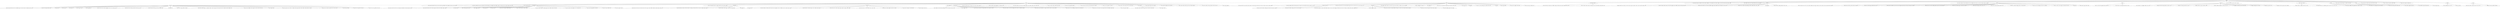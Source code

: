 strict digraph  {
	"['unknown']
196" -> "['node']
113";
	"['unknown']
196" -> "['fail']
31";
	"['unknown']
196" -> "['data', 'stream', 'thread']
2";
	"['unknown']
196" -> "['file', 'directori', 'memori', 'case', 'manag', 'write', 'load', 'system', 'checkpoint', 'set', 'state', 'fsimag', 'exist', 'number', '\
snapshot', 'sync', 'refer', 'base', 'index', 'class', 'perform', 'author']
1";
	"['unknown']
196" -> "['hdfs', 'exception', 'block', 'time', 'call', 'stream', 'default', 'locat', 'trunk', 'dfsinput']
1";
	"['unknown']
196" -> "['block']
6";
	"['unknown']
196" -> "['start', 'process', 'manag', 'call', 'system', 'deadlock', 'state', 'lock', 'understand', 'mode', 'report', 'sync', 'order', 'safe', '\
upgrad', 'distribut', 'command']
1";
	"['unknown']
196" -> "['hdfs']
13";
	"['unknown']
196" -> "['name']
2";
	"['unknown']
196" -> "['exception']
9";
	"['unknown']
196" -> "['start', 'case', 'config', 'restart', 'chang', 'network', 'topolog']
1";
	"['unknown']
196" -> "['directori', 'remov', 'memori']
2";
	"['unknown']
196" -> "['file']
3";
	"['unknown']
196" -> "['edit', 'thread', 'call', 'hang', 'timeout', 'rpc', 'standbi', 'crash', 'prevent']
1";
	"['unknown']
196" -> "['edit']
3";
	"['unknown']
196" -> "['time', 'timeout', 'close', 'connect', 'read', 'socket', 'network', 'host', 'hftp']
1";
	"['unknown']
196" -> "['add', 'set', 'connect', 'servic', 'token', 'method', 'deleg']
1";
	"['unknown']
196" -> "['process', 'creat', 'condit', 'race', 'perform', 'lib']
1";
	"['unknown']
196" -> "['detect']
2";
	"['unknown']
196" -> "['stream']
2";
	"['node']
113" -> "['node', 'fail']
41";
	"['node']
113" -> "['node', 'hdfs', 'data', 'block', 'file', 'time', 'case', 'write', 'cluster', 'close', 'understand', 'result', 'implement', 'corrupt', '\
sync', 'loss', 'prevent']
1";
	"['node']
113" -> "['node', 'name', 'exception', 'file', 'time', 'case', 'manag', 'call', 'system', 'problem', 'close', 'understand', 'cache', 'dfsclient', '\
continu', 'leas', 'chang', 'exist', 'stay', 'condit', 'attempt', 'object', 'renew']
1";
	"['node']
113" -> "['node', 'start', 'name', 'file']
2";
	"['node']
113" -> "['node', 'name']
26";
	"['node']
113" -> "['node', 'data', 'exception', 'thread', 'error', 'process', 'hang', 'throw', 'creat', 'situat', 'respons']
1";
	"['node']
113" -> "['node', 'hdfs']
6";
	"['node']
113" -> "['node', 'data']
10";
	"['node']
113" -> "['node', 'exception']
3";
	"['node']
113" -> "['node', 'block']
7";
	"['node']
113" -> "['node', 'time', 'thread', 'process', 'test', 'hang', 'wait', 'code', 'assum', 'region', 'introduc']
1";
	"['node']
113" -> "['node', 'edit', 'directori', 'config', 'checkpoint', 'valu', 'shutdown', 'level']
1";
	"['node']
113" -> "['node', 'thread', 'manag', 'write', 'system', 'lock', 'safemod', 'check', 'return', 'heartbeat', 'function', 'releas', 'monitor', '\
find']
1";
	"['node']
113" -> "['node', 'edit', 'memori', 'cluster', 'standbi', 'share', 'flush']
1";
	"['node']
113" -> "['node', 'start', 'close', 'hadoop', 'shutdown']
1";
	"['node']
113" -> "['node', 'hang', 'timeout', 'connect', 'read', 'imag', 'fsimag', 'crash', 'transfer']
1";
	"['node']
113" -> "['node', 'error', 'call', 'connect', 'exit', 'regist']
1";
	"['node']
113" -> "['node', 'process', 'restart', 'cluster', 'setup', 'give', 'kill', 'situat', 'qjm']
1";
	"['node']
113" -> "['node', 'memori']
2";
	"['node']
113" -> "['node', 'manag', 'check', 'leas', 'loop', 'scenario']
1";
	"['node']
113" -> "['node', 'problem', 'deadlock', 'follow', 'branch', 'find']
1";
	"['node']
113" -> "['node', 'restart', 'chang', 'second', 'valu', 'order', 'requir', 'balanc', 'daemon']
1";
	"['node']
113" -> "['node', 'mode', 'number', 'allow', 'bulk', 'encount', 'situat', 'drop', 'sourc']
1";
	"['node']
113" -> "['node', 'cache', 'implement']
1";
	"['fail']
31" -> "['fail', 'name', 'hdfs', 'file', 'time', 'memori', 'process', 'manag', 'write', 'hang', 'state', 'read', 'handl', 'server', 'limit', '\
leas', 'structur', 'expir', 'move', 'updat', 'commit']
1";
	"['fail']
31" -> "['fail', 'hdfs', 'exception', 'block', 'file', 'thread', 'manag', 'recov', 'close', 'leas', 'crash', 'complet', 'condit', 'releas', '\
monitor', 'one', 'note']
1";
	"['fail']
31" -> "['directori', 'fail', 'name']
2";
	"['fail']
31" -> "['fail', 'data', 'start', 'load', 'add', 'set', 'read', 'imag', 'fsimag', 'disk', 'code', 'order', 'loss', 'prevent', 'store', '\
one', 'copi', 'succeed', 'user']
1";
	"['fail']
31" -> "['fail', 'hdfs']
6";
	"['fail']
31" -> "['fail', 'exception', 'memori', 'thread', 'error', 'process', 'test', 'recov', 'state', 'handl', 'rpc', 'shutdown', 'level', 'catch', '\
handler']
1";
	"['fail']
31" -> "['directori', 'checkpoint', 'fail', 'memori']
2";
	"['fail']
31" -> "['fail', 'exception']
4";
	"['fail']
31" -> "['fail', 'file', 'time', 'error', 'manag', 'detect', 'add', 'timeout', 'condit', 'latenc', 'journal', 'delay']
1";
	"['fail']
31" -> "['fail', 'start', 'error']
2";
	"['fail']
31" -> "['fail', 'block']
3";
	"['fail']
31" -> "['fail', 'file', 'test', 'hang', 'problem', 'close', 'append', 'follow', 'index']
1";
	"['fail']
31" -> "['edit', 'fail']
2";
	"['fail']
31" -> "['process', 'fail', 'problem']
2";
	"['fail']
31" -> "['fail', 'close', 'lock', 'standbi', 'switch', 'delay']
1";
	"['fail']
31" -> "['fail', 'leas', 'path', 'save', 'namespac', 'star']
1";
	"['data', 'stream', 'thread']
2" -> "['data', 'block', 'thread', 'call', 'config', 'write', 'deadlock', 'stream', 'lock', 'function', 'output', 'object', 'dfsoutput', '\
form', 'queue']
1";
	"['data', 'stream', 'thread']
2" -> "['data', 'file', 'memori', 'thread', 'stream', 'add', 'timeout', 'set', 'creat', 'cache', 'dfsclient', 'period', 'gateway', 'open']
\
1";
	"['block']
6" -> "['exception', 'block', 'file', 'call', 'system', 'recov', 'throw', 'limit', 'result', 'leas', 'number', 'structur', 'return', 'releas', '\
index', 'pointer', 'null']
1";
	"['block']
6" -> "['block', 'file', 'directori', 'memori', 'process', 'call', 'lock', 'disk', 'function', 'reduc', 'fsdataset', 'scanner', 'info', '\
batch', 'diff', 'scan']
1";
	"['block']
6" -> "['block', 'file', 'time', 'thread', 'test', 'write', 'detect', 'understand', 'replica', 'report', 'append', 'loop', 'race', 'scanner', '\
byte', 'writer', 'pool']
1";
	"['block']
6" -> "['block', 'file', 'error', 'replica', 'report', 'append', 'loop', 'corrupt', 'complet', 'factor', 'reader', 'writer']
1";
	"['block']
6" -> "['block', 'append']
1";
	"['block']
6" -> "['block', 'start', 'detect', 'safemod', 'snapshot', 'structur', 'count']
1";
	"['hdfs']
13" -> "['hdfs', 'edit', 'memori', 'case', 'write', 'jira', 'read', 'replica', 'implement', 'provid', 'share', 'design', 'base', 'requir', '\
option', 'count', 'record', 'protocol', 'detail', 'commit']
1";
	"['hdfs']
13" -> "['hdfs', 'data', 'case', 'cluster', 'set', 'limit', 'center', 'host', 'admin']
1";
	"['hdfs']
13" -> "['hdfs', 'file', 'call', 'config', 'system', 'deadlock', 'cache', 'sync']
1";
	"['hdfs']
13" -> "['hdfs', 'thread', 'call', 'deadlock', 'close', 'state', 'lock', 'creat', 'handl', 'continu', 'chang', 'wait', 'loop', 'give', '\
interrupt', 'end', 'object']
1";
	"['hdfs']
13" -> "['hdfs', 'time', 'case', 'write', 'imag', 'snapshot', 'support', 'region', 'copi', 'detail', 'filesystem']
1";
	"['hdfs']
13" -> "['hdfs', 'case', 'test', 'handl', 'crash', 'saw', 'branch', 'situat', 'defect']
1";
	"['hdfs']
13" -> "['hdfs', 'hang', 'add', 'timeout', 'connect', 'socket', 'web']
1";
	"['hdfs']
13" -> "['hdfs', 'memori', 'connect', 'give', 'defect', 'applic', 'leak', 'lib']
1";
	"['hdfs']
13" -> "['hdfs', 'error', 'understand', 'dfsclient', 'follow', 'order', 'packag', 'patch']
1";
	"['hdfs']
13" -> "['hdfs', 'detect', 'restart', 'implement', 'fix', 'path', 'save', 'namespac']
1";
	"['hdfs']
13" -> "['hdfs', 'jira', 'cluster', 'order', 'design', 'releas', 'upgrad', 'level', 'task']
1";
	"['hdfs']
13" -> "['hdfs', 'avail']
1";
	"['hdfs']
13" -> "['hdfs', 'timeout', 'imag', 'transfer', 'branch']
1";
	"['name']
2" -> "['name', 'jira', 'system', 'add', 'understand', 'discuss', 'page', 'uri']
1";
	"['name']
2" -> "['name', 'directori', 'write', 'imag', 'check', 'fsimag', 'exist', 'return']
1";
	"['exception']
9" -> "['name', 'exception', 'error', 'checkpoint', 'hadoop', 'server', 'stop']
1";
	"['exception']
9" -> "['exception', 'block', 'thread', 'hang', 'hadoop', 'class', 'defect', 'receiv']
1";
	"['exception']
9" -> "['exception', 'edit', 'directori', 'standbi', 'delet', 'share']
1";
	"['exception']
9" -> "['exception', 'directori', 'jira', 'throw', 'snapshot', 'current']
1";
	"['exception']
9" -> "['exception', 'checkpoint', 'hadoop', 'server', 'fsimag', 'class', 'java']
1";
	"['exception']
9" -> "['exception', 'call', 'enabl', 'secur', 'token', 'deleg', 'fetch']
1";
	"['exception']
9" -> "['exception', 'standbi', 'exist', 'work', 'qjm']
1";
	"['exception']
9" -> "['exception', 'saw', 'center', 'send']
1";
	"['exception']
9" -> "['exception', 'mode', 'safe', 'current', 'polici', 'correspond']
1";
	"['directori', 'remov', 'memori']
2" -> "['directori', 'memori', 'jira', 'address', 'scenario', 'bug', 'remov']
1";
	"['directori', 'remov', 'memori']
2" -> "['edit', 'directori', 'memori', 'error', 'checkpoint', 'stream', 'list', 'space', 'exit', 'sync', 'remov', 'race']
1";
	"['file']
3" -> "['file', 'directori', 'checkpoint', 'restart', 'safemod', 'delet', 'snapshot', 'structur']
1";
	"['file']
3" -> "['file', 'manag', 'jira', 'issu', 'support', 'option', 'record', 'journal']
1";
	"['file']
3" -> "['file', 'edit', 'creat', 'report', 'corrupt', 'follow', 'path']
1";
	"['edit']
3" -> "['edit', 'directori', 'config', 'share', 'allow']
1";
	"['edit']
3" -> "['edit', 'deadlock', 'lock', 'imag', 'fsimag', 'fsedit']
1";
	"['edit']
3" -> "['edit', 'load', 'handl', 'input']
1";
	"['detect']
2" -> "['detect', 'deadlock', 'lock', 'leas', 'renew']
1";
	"['detect']
2" -> "['detect', 'list', 'output']
1";
	"['stream']
2" -> "['stream', 'limit', 'number', 'return', 'valu', 'input', 'work', 'java', 'byte']
1";
	"['stream']
2" -> "['deadlock', 'stream', 'close', 'dfsclient', 'dfsoutput']
1";
	"['node', 'fail']
41" -> "['node', 'fail', 'name', 'hdfs', 'data', 'start', 'test', 'understand', 'servic', 'store', 'class', 'access', 'web', 'multipl', '\
map', 'trace', 'root']
1";
	"['node', 'fail']
41" -> "['node', 'limit', 'time', 'fail', 'problem', 'block']
2";
	"['node', 'fail']
41" -> "['node', 'fail', 'data']
11";
	"['node', 'fail']
41" -> "['node', 'fail', 'name']
4";
	"['node', 'fail']
41" -> "['node', 'hdfs', 'fail']
2";
	"['node', 'fail']
41" -> "['node', 'fail', 'crash', 'block']
2";
	"['node', 'fail']
41" -> "['node', 'fail', 'exception']
3";
	"['node', 'fail']
41" -> "['node', 'fail', 'start', 'edit', 'test', 'detect', 'checkpoint', 'state', 'exit', 'servic', 'backup', 'catch']
1";
	"['node', 'fail']
41" -> "['node', 'fail', 'edit', 'case', 'process', 'call', 'cache', 'enabl', 'custom', 'record']
1";
	"['node', 'fail']
41" -> "['node', 'fail', 'memori', 'thread', 'error', 'load', 'creat', 'monitor', 'gener']
1";
	"['node', 'fail']
41" -> "['node', 'fail', 'start']
3";
	"['node', 'fail']
41" -> "['node', 'fail', 'file', 'connect', 'dfsclient', 'checksum']
1";
	"['node', 'fail']
41" -> "['node', 'fail', 'jira', 'state', 'standbi', 'issu', 'implement', 'address', 'corrupt', 'avail', 'setup', 'refer', 'design', 'prevent', '\
refus', 'transport', 'respect', 'command', 'split']
1";
	"['node', 'fail']
41" -> "['node', 'fail', 'load', 'checkpoint', 'cluster', 'imag', 'secur', 'assum', 'requir', 'expir', 'merg']
1";
	"['node', 'fail']
41" -> "['node', 'call', 'fail', 'hang']
2";
	"['node', 'fail']
41" -> "['node', 'fail', 'process', 'add', 'rpc', 'cache', 'issu', 'append', 'provid', 'setup', 'support', 'network', 'attempt', 'renam', '\
applic', 'proxi', 'request']
1";
	"['node', 'fail']
41" -> "['node', 'fail', 'error', 'process', 'give', 'token', 'base', 'web', 'expir', 'renew']
1";
	"['node', 'fail']
41" -> "['node', 'fail', 'test', 'backup']
1";
	"['node', 'fail']
41" -> "['node', 'fail', 'issu', 'disk', 'space', 'refer', 'task']
1";
	"['node', 'fail']
41" -> "['node', 'fail', 'recov', 'wait', 'shutdown', 'bulk', 'side']
1";
	"['node', 'start', 'name', 'file']
2" -> "['node', 'name', 'start', 'file', 'edit', 'case', 'error', 'process', 'load', 'understand', 'read', 'imag', 'chang', 'locat', 'drop']
\
1";
	"['node', 'start', 'name', 'file']
2" -> "['node', 'name', 'hdfs', 'block', 'start', 'file', 'system', 'state', 'throw', 'check', 'servic', 'default', 'scenario', 'someth']
\
1";
	"['node', 'name']
26" -> "['node', 'data', 'name']
7";
	"['node', 'name']
26" -> "['node', 'restart', 'name', 'block', 'stay']
2";
	"['node', 'name']
26" -> "['node', 'exception', 'name']
4";
	"['node', 'name']
26" -> "['node', 'hdfs', 'name']
3";
	"['node', 'name']
26" -> "['node', 'start', 'name']
2";
	"['node', 'name']
26" -> "['node', 'name', 'file', 'directori', 'understand', 'applic']
1";
	"['node', 'name']
26" -> "['node', 'set', 'name', 'servic', 'rpc', 'address', 'config']
2";
	"['node', 'name']
26" -> "['node', 'name', 'thread', 'manag', 'load', 'deadlock', 'handl', 'mode', 'heartbeat', 'monitor', 'safe', 'gener']
1";
	"['node', 'name']
26" -> "['node', 'name', 'memori', 'cache', 'fsimag', 'issu', 'saw', 'submiss', 'leak']
1";
	"['node', 'name']
26" -> "['node', 'name', 'manag', 'deadlock', 'token', 'deleg']
1";
	"['node', 'name']
26" -> "['node', 'name', 'recov', 'safemod', 'leas']
1";
	"['node', 'name']
26" -> "['node', 'name', 'scenario', 'format']
1";
	"['node', 'hdfs']
6" -> "['node', 'hdfs', 'start', 'edit', 'time', 'test', 'restart', 'cluster', 'result', 'issu', 'secur', 'corrupt', 'default', 'shutdown', '\
encount', 'appear', 'region', 'occur']
1";
	"['node', 'hdfs']
6" -> "['node', 'hdfs', 'block', 'case', 'cluster', 'add', 'limit', 'replica', 'list', 'number', 'avail', 'network', 'alloc', 'port', '\
count', 'put', 'topolog', 'target', 'paramet']
1";
	"['node', 'hdfs']
6" -> "['node', 'hdfs', 'memori', 'detect', 'hang', 'set', 'socket', 'valu', 'custom', 'hbase']
1";
	"['node', 'hdfs']
6" -> "['node', 'hdfs', 'jira']
3";
	"['node', 'data']
10" -> "['node', 'data', 'block']
3";
	"['node', 'data']
10" -> "['node', 'data', 'directori', 'call', 'config', 'system', 'hang', 'cluster', 'lock', 'hadoop', 'result', 'issu', 'heartbeat', 'miss', '\
loss', 'network', 'access', 'includ']
1";
	"['node', 'data']
10" -> "['node', 'hdfs', 'data', 'set', 'connect', 'mode', 'rpc', 'secur', 'introduc', 'break', 'kerbero']
1";
	"['node', 'data']
10" -> "['node', 'data', 'time', 'recov', 'stream', 'timeout', 'assum', 'pipelin', 'kill', 'appear', 'center', 'respons']
1";
	"['node', 'data']
10" -> "['node', 'data', 'memori', 'error', 'server', 'transfer', 'assum', 'xceiver', 'fetch']
1";
	"['node', 'data']
10" -> "['node', 'data', 'load', 'hadoop', 'dfsclient', 'continu', 'bug', 'encount']
1";
	"['node', 'data']
10" -> "['node', 'data', 'jira', 'timeout', 'rpc', 'socket', 'target']
1";
	"['node', 'data']
10" -> "['node', 'data', 'cache', 'report', 'loop']
1";
	"['node', 'exception']
3" -> "['node', 'exception', 'edit', 'thread', 'manag', 'safemod', 'result', 'exit', 'interrupt', 'send', 'occur', 'stop']
1";
	"['node', 'exception']
3" -> "['node', 'exception', 'throw']
2";
	"['node', 'block']
7" -> "['node', 'block', 'process', 'manag', 'call', 'system', 'problem', 'add', 'lock', 'replica', 'list', 'reduc']
1";
	"['node', 'block']
7" -> "['node', 'block', 'directori', 'time', 'thread', 'understand', 'delet', 'second', 'valu', 'heartbeat', 'increment']
1";
	"['node', 'block']
7" -> "['node', 'block', 'file', 'restart', 'safemod', 'issu', 'report', 'crash', 'delet', 'structur', 'stay', 'assum', 'includ']
1";
	"['node', 'block']
7" -> "['node', 'block', 'write', 'recov', 'deadlock', 'lock', 'progress', 'xceiver', 'packag', 'side']
1";
	"['node', 'block']
7" -> "['node', 'block', 'error', 'disk', 'space', 'return', 'avail', 'bulk', 'alloc', 'shoot', 'fsdataset', 'multipl', 'factor']
1";
	"['node', 'block']
7" -> "['node', 'restart', 'block', 'safemod']
2";
	"['node', 'memori']
2" -> "['node', 'memori', 'system', 'check', 'exist', 'miss', 'base', 'port', 'regist', 'one', 'updat', 'info']
1";
	"['node', 'memori']
2" -> "['node', 'memori', 'enabl']
1";
	"['directori', 'fail', 'name']
2" -> "['fail', 'name', 'start', 'file', 'directori', 'config', 'load', 'read', 'continu', 'encount', 'ignor', 'contain']
1";
	"['directori', 'fail', 'name']
2" -> "['fail', 'name', 'edit', 'directori', 'process', 'result', 'exit', 'code', 'bug', 'fsedit']
1";
	"['fail', 'hdfs']
6" -> "['fail', 'hdfs', 'data', 'config', 'recov', 'cluster', 'handl', 'hadoop', 'replica', 'servic', 'secur', 'provid', 'backup', 'avail', '\
function', 'setup', 'locat', 'loss', 'design', 'copi', 'distribut', 'latenc', 'batch', 'throughput', 'tool']
1";
	"['fail', 'hdfs']
6" -> "['fail', 'hdfs', 'exception', 'system']
2";
	"['fail', 'hdfs']
6" -> "['fail', 'hdfs', 'time', 'thread', 'test', 'manag', 'deadlock', 'add', 'close', 'sync', 'token', 'remov', 'interrupt', 'deleg', '\
expir', 'abstract']
1";
	"['fail', 'hdfs']
6" -> "['fail', 'hdfs', 'jira', 'limit', 'provid', 'avail', 'refer', 'includ', 'discuss', 'improve']
1";
	"['fail', 'hdfs']
6" -> "['fail', 'hdfs', 'implement', 'support', 'task', 'trigger']
1";
}
